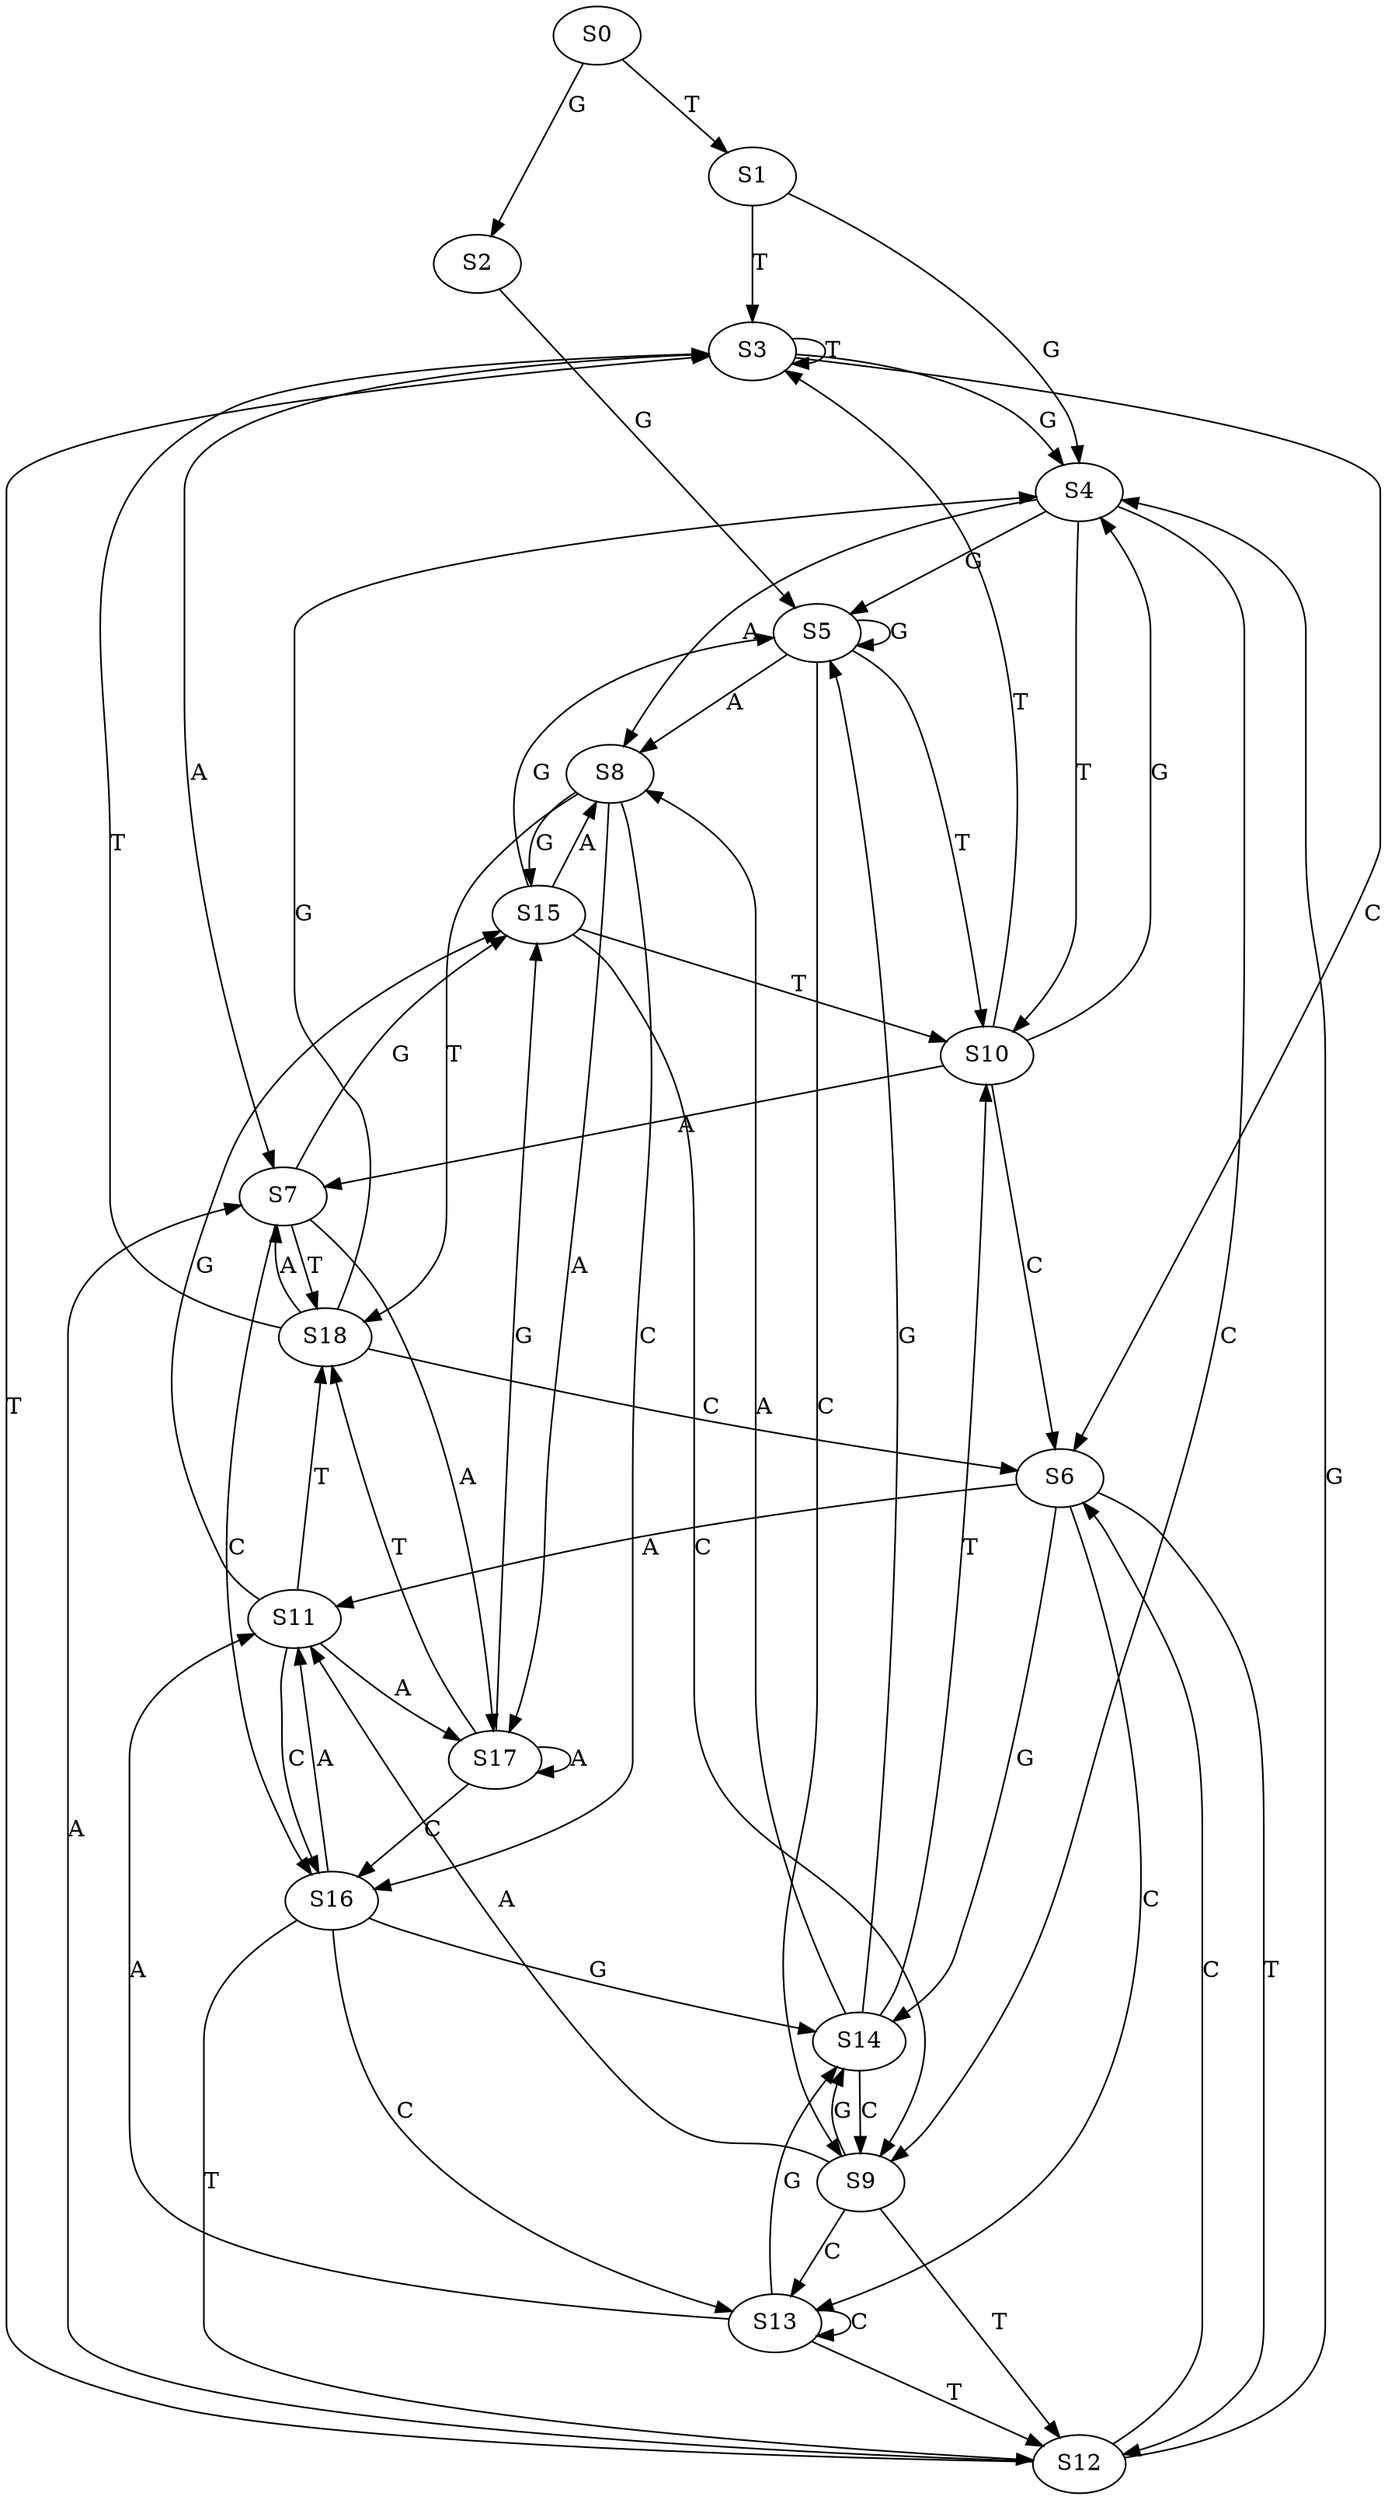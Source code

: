 strict digraph  {
	S0 -> S1 [ label = T ];
	S0 -> S2 [ label = G ];
	S1 -> S3 [ label = T ];
	S1 -> S4 [ label = G ];
	S2 -> S5 [ label = G ];
	S3 -> S6 [ label = C ];
	S3 -> S3 [ label = T ];
	S3 -> S4 [ label = G ];
	S3 -> S7 [ label = A ];
	S4 -> S8 [ label = A ];
	S4 -> S9 [ label = C ];
	S4 -> S10 [ label = T ];
	S4 -> S5 [ label = G ];
	S5 -> S10 [ label = T ];
	S5 -> S8 [ label = A ];
	S5 -> S9 [ label = C ];
	S5 -> S5 [ label = G ];
	S6 -> S11 [ label = A ];
	S6 -> S12 [ label = T ];
	S6 -> S13 [ label = C ];
	S6 -> S14 [ label = G ];
	S7 -> S15 [ label = G ];
	S7 -> S16 [ label = C ];
	S7 -> S17 [ label = A ];
	S7 -> S18 [ label = T ];
	S8 -> S16 [ label = C ];
	S8 -> S18 [ label = T ];
	S8 -> S17 [ label = A ];
	S8 -> S15 [ label = G ];
	S9 -> S12 [ label = T ];
	S9 -> S13 [ label = C ];
	S9 -> S14 [ label = G ];
	S9 -> S11 [ label = A ];
	S10 -> S7 [ label = A ];
	S10 -> S3 [ label = T ];
	S10 -> S6 [ label = C ];
	S10 -> S4 [ label = G ];
	S11 -> S15 [ label = G ];
	S11 -> S16 [ label = C ];
	S11 -> S18 [ label = T ];
	S11 -> S17 [ label = A ];
	S12 -> S4 [ label = G ];
	S12 -> S3 [ label = T ];
	S12 -> S7 [ label = A ];
	S12 -> S6 [ label = C ];
	S13 -> S14 [ label = G ];
	S13 -> S13 [ label = C ];
	S13 -> S12 [ label = T ];
	S13 -> S11 [ label = A ];
	S14 -> S5 [ label = G ];
	S14 -> S10 [ label = T ];
	S14 -> S8 [ label = A ];
	S14 -> S9 [ label = C ];
	S15 -> S8 [ label = A ];
	S15 -> S10 [ label = T ];
	S15 -> S5 [ label = G ];
	S15 -> S9 [ label = C ];
	S16 -> S14 [ label = G ];
	S16 -> S13 [ label = C ];
	S16 -> S12 [ label = T ];
	S16 -> S11 [ label = A ];
	S17 -> S16 [ label = C ];
	S17 -> S15 [ label = G ];
	S17 -> S17 [ label = A ];
	S17 -> S18 [ label = T ];
	S18 -> S7 [ label = A ];
	S18 -> S6 [ label = C ];
	S18 -> S4 [ label = G ];
	S18 -> S3 [ label = T ];
}
